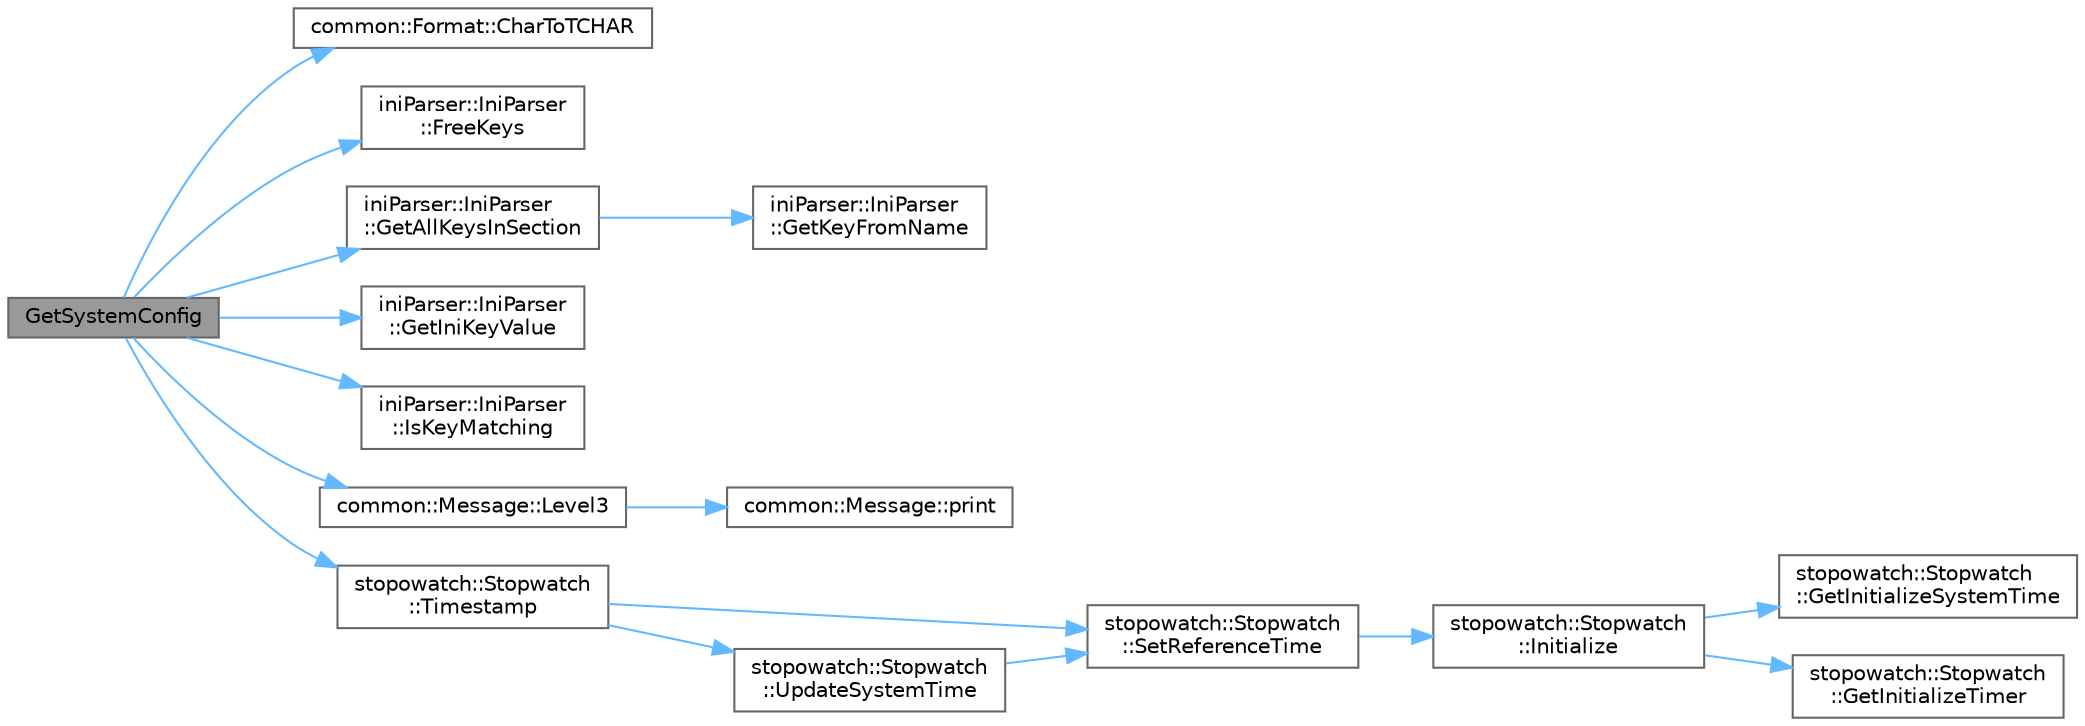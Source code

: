digraph "GetSystemConfig"
{
 // LATEX_PDF_SIZE
  bgcolor="transparent";
  edge [fontname=Helvetica,fontsize=10,labelfontname=Helvetica,labelfontsize=10];
  node [fontname=Helvetica,fontsize=10,shape=box,height=0.2,width=0.4];
  rankdir="LR";
  Node1 [id="Node000001",label="GetSystemConfig",height=0.2,width=0.4,color="gray40", fillcolor="grey60", style="filled", fontcolor="black",tooltip="시스템 구성 정보를 가져옵니다."];
  Node1 -> Node2 [id="edge1_Node000001_Node000002",color="steelblue1",style="solid",tooltip=" "];
  Node2 [id="Node000002",label="common::Format::CharToTCHAR",height=0.2,width=0.4,color="grey40", fillcolor="white", style="filled",URL="$classcommon_1_1_format.html#aa3b9e43ab2d7f4445c596e0f6b735a74",tooltip="char* 문자열을 TCHAR* 문자열로 변환하는 함수입니다."];
  Node1 -> Node3 [id="edge2_Node000001_Node000003",color="steelblue1",style="solid",tooltip=" "];
  Node3 [id="Node000003",label="iniParser::IniParser\l::FreeKeys",height=0.2,width=0.4,color="grey40", fillcolor="white", style="filled",URL="$classini_parser_1_1_ini_parser.html#a4498306f4340f406ad3d1f133f2a3a06",tooltip="GetAllKeysInSection 함수에서 반환된 동적 메모리를 해제하는 함수입니다."];
  Node1 -> Node4 [id="edge3_Node000001_Node000004",color="steelblue1",style="solid",tooltip=" "];
  Node4 [id="Node000004",label="iniParser::IniParser\l::GetAllKeysInSection",height=0.2,width=0.4,color="grey40", fillcolor="white", style="filled",URL="$classini_parser_1_1_ini_parser.html#a14ee5fb071a7c66a45d7d92ab325e48e",tooltip="INI 파일의 특정 섹션에서 모든 키를 가져오는 함수입니다."];
  Node4 -> Node5 [id="edge4_Node000004_Node000005",color="steelblue1",style="solid",tooltip=" "];
  Node5 [id="Node000005",label="iniParser::IniParser\l::GetKeyFromName",height=0.2,width=0.4,color="grey40", fillcolor="white", style="filled",URL="$classini_parser_1_1_ini_parser.html#a57f7fba42e1dbc59a9d5fb1ccea49469",tooltip="주어진 문자열에서 키명을 추출하는 함수입니다."];
  Node1 -> Node6 [id="edge5_Node000001_Node000006",color="steelblue1",style="solid",tooltip=" "];
  Node6 [id="Node000006",label="iniParser::IniParser\l::GetIniKeyValue",height=0.2,width=0.4,color="grey40", fillcolor="white", style="filled",URL="$classini_parser_1_1_ini_parser.html#ad13701b97083de63a167d019754f56f2",tooltip="INI 파일로부터 지정된 섹션과 키에 대한 값을 가져오는 함수입니다."];
  Node1 -> Node7 [id="edge6_Node000001_Node000007",color="steelblue1",style="solid",tooltip=" "];
  Node7 [id="Node000007",label="iniParser::IniParser\l::IsKeyMatching",height=0.2,width=0.4,color="grey40", fillcolor="white", style="filled",URL="$classini_parser_1_1_ini_parser.html#a6409dcc4e4e4af1aaac278e15a61a3a2",tooltip="주어진 키 값이 기준 키 값과 지정된 모드에 따라 일치하는지 확인하는 함수입니다."];
  Node1 -> Node8 [id="edge7_Node000001_Node000008",color="steelblue1",style="solid",tooltip=" "];
  Node8 [id="Node000008",label="common::Message::Level3",height=0.2,width=0.4,color="grey40", fillcolor="white", style="filled",URL="$classcommon_1_1_message.html#a47587b821f2c83f89008cc11f387f9db",tooltip="Level 3 메시지를 출력하는 함수입니다."];
  Node8 -> Node9 [id="edge8_Node000008_Node000009",color="steelblue1",style="solid",tooltip=" "];
  Node9 [id="Node000009",label="common::Message::print",height=0.2,width=0.4,color="grey40", fillcolor="white", style="filled",URL="$classcommon_1_1_message.html#ae483efdcb4abf9eb13d618362cf86b51",tooltip="TCHAR 형식의 문자열을 출력하는 일반적인 출력 함수입니다."];
  Node1 -> Node10 [id="edge9_Node000001_Node000010",color="steelblue1",style="solid",tooltip=" "];
  Node10 [id="Node000010",label="stopowatch::Stopwatch\l::Timestamp",height=0.2,width=0.4,color="grey40", fillcolor="white", style="filled",URL="$classstopowatch_1_1_stopwatch.html#aa8017c358d91e6facd902a0f12176da0",tooltip="현재 시간의 타임스탬프를 문자열로 반환하는 함수입니다."];
  Node10 -> Node11 [id="edge10_Node000010_Node000011",color="steelblue1",style="solid",tooltip=" "];
  Node11 [id="Node000011",label="stopowatch::Stopwatch\l::SetReferenceTime",height=0.2,width=0.4,color="grey40", fillcolor="white", style="filled",URL="$classstopowatch_1_1_stopwatch.html#ab9109777a989e397989e57ed02f963aa",tooltip="참조 시간을 설정하는 함수입니다."];
  Node11 -> Node12 [id="edge11_Node000011_Node000012",color="steelblue1",style="solid",tooltip=" "];
  Node12 [id="Node000012",label="stopowatch::Stopwatch\l::Initialize",height=0.2,width=0.4,color="grey40", fillcolor="white", style="filled",URL="$classstopowatch_1_1_stopwatch.html#a7a6a5fa3f41742bb98935745bec45665",tooltip="초기화 함수입니다."];
  Node12 -> Node13 [id="edge12_Node000012_Node000013",color="steelblue1",style="solid",tooltip=" "];
  Node13 [id="Node000013",label="stopowatch::Stopwatch\l::GetInitializeSystemTime",height=0.2,width=0.4,color="grey40", fillcolor="white", style="filled",URL="$classstopowatch_1_1_stopwatch.html#af155ffd67bd7a0ac1694d33b4a97c88e",tooltip="초기 시스템 시간을 가져오는 함수입니다."];
  Node12 -> Node14 [id="edge13_Node000012_Node000014",color="steelblue1",style="solid",tooltip=" "];
  Node14 [id="Node000014",label="stopowatch::Stopwatch\l::GetInitializeTimer",height=0.2,width=0.4,color="grey40", fillcolor="white", style="filled",URL="$classstopowatch_1_1_stopwatch.html#a1e83a2b729d9d09cee68f4343e7935d8",tooltip="초기 타이머를 설정하는 함수입니다."];
  Node10 -> Node15 [id="edge14_Node000010_Node000015",color="steelblue1",style="solid",tooltip=" "];
  Node15 [id="Node000015",label="stopowatch::Stopwatch\l::UpdateSystemTime",height=0.2,width=0.4,color="grey40", fillcolor="white", style="filled",URL="$classstopowatch_1_1_stopwatch.html#a10e8747e2e04ee2a402f848bfb001d99",tooltip="현재 시스템 시간을 업데이트하는 함수입니다."];
  Node15 -> Node11 [id="edge15_Node000015_Node000011",color="steelblue1",style="solid",tooltip=" "];
}
